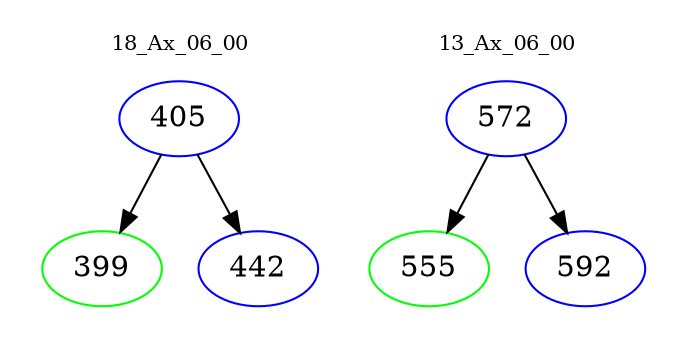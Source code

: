 digraph{
subgraph cluster_0 {
color = white
label = "18_Ax_06_00";
fontsize=10;
T0_405 [label="405", color="blue"]
T0_405 -> T0_399 [color="black"]
T0_399 [label="399", color="green"]
T0_405 -> T0_442 [color="black"]
T0_442 [label="442", color="blue"]
}
subgraph cluster_1 {
color = white
label = "13_Ax_06_00";
fontsize=10;
T1_572 [label="572", color="blue"]
T1_572 -> T1_555 [color="black"]
T1_555 [label="555", color="green"]
T1_572 -> T1_592 [color="black"]
T1_592 [label="592", color="blue"]
}
}
